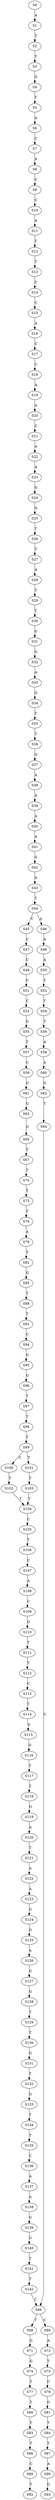 strict digraph  {
	S0 -> S1 [ label = A ];
	S1 -> S2 [ label = T ];
	S2 -> S3 [ label = T ];
	S3 -> S4 [ label = G ];
	S4 -> S5 [ label = T ];
	S5 -> S6 [ label = A ];
	S6 -> S7 [ label = C ];
	S7 -> S8 [ label = A ];
	S8 -> S9 [ label = C ];
	S9 -> S10 [ label = C ];
	S10 -> S11 [ label = A ];
	S11 -> S12 [ label = T ];
	S12 -> S13 [ label = T ];
	S13 -> S14 [ label = C ];
	S14 -> S15 [ label = C ];
	S15 -> S16 [ label = A ];
	S16 -> S17 [ label = C ];
	S17 -> S18 [ label = C ];
	S18 -> S19 [ label = A ];
	S19 -> S20 [ label = A ];
	S20 -> S21 [ label = C ];
	S21 -> S22 [ label = A ];
	S22 -> S23 [ label = A ];
	S23 -> S24 [ label = G ];
	S24 -> S25 [ label = G ];
	S25 -> S26 [ label = T ];
	S26 -> S27 [ label = T ];
	S27 -> S28 [ label = A ];
	S28 -> S29 [ label = T ];
	S29 -> S30 [ label = T ];
	S30 -> S31 [ label = G ];
	S31 -> S32 [ label = G ];
	S32 -> S33 [ label = A ];
	S33 -> S34 [ label = G ];
	S34 -> S35 [ label = T ];
	S35 -> S36 [ label = T ];
	S36 -> S37 [ label = G ];
	S37 -> S38 [ label = A ];
	S38 -> S39 [ label = A ];
	S39 -> S40 [ label = A ];
	S40 -> S41 [ label = A ];
	S41 -> S42 [ label = G ];
	S42 -> S43 [ label = A ];
	S43 -> S44 [ label = T ];
	S44 -> S45 [ label = C ];
	S44 -> S46 [ label = A ];
	S45 -> S47 [ label = C ];
	S46 -> S48 [ label = A ];
	S47 -> S49 [ label = C ];
	S48 -> S50 [ label = A ];
	S49 -> S51 [ label = C ];
	S50 -> S52 [ label = T ];
	S51 -> S53 [ label = C ];
	S52 -> S54 [ label = T ];
	S53 -> S55 [ label = G ];
	S54 -> S56 [ label = T ];
	S55 -> S57 [ label = T ];
	S56 -> S58 [ label = A ];
	S57 -> S59 [ label = C ];
	S58 -> S60 [ label = A ];
	S59 -> S61 [ label = G ];
	S60 -> S62 [ label = G ];
	S61 -> S63 [ label = G ];
	S62 -> S64 [ label = T ];
	S63 -> S65 [ label = G ];
	S64 -> S66 [ label = C ];
	S65 -> S67 [ label = T ];
	S66 -> S68 [ label = T ];
	S66 -> S69 [ label = C ];
	S67 -> S70 [ label = T ];
	S68 -> S71 [ label = G ];
	S69 -> S72 [ label = A ];
	S70 -> S73 [ label = T ];
	S71 -> S74 [ label = G ];
	S72 -> S75 [ label = T ];
	S73 -> S76 [ label = T ];
	S74 -> S77 [ label = T ];
	S75 -> S78 [ label = C ];
	S76 -> S79 [ label = A ];
	S77 -> S80 [ label = T ];
	S78 -> S81 [ label = G ];
	S79 -> S82 [ label = T ];
	S80 -> S83 [ label = T ];
	S81 -> S84 [ label = T ];
	S82 -> S85 [ label = G ];
	S83 -> S86 [ label = T ];
	S84 -> S87 [ label = T ];
	S85 -> S88 [ label = T ];
	S86 -> S89 [ label = C ];
	S87 -> S90 [ label = A ];
	S88 -> S91 [ label = T ];
	S89 -> S92 [ label = T ];
	S90 -> S93 [ label = G ];
	S91 -> S94 [ label = C ];
	S94 -> S95 [ label = G ];
	S95 -> S96 [ label = G ];
	S96 -> S97 [ label = T ];
	S97 -> S98 [ label = T ];
	S98 -> S99 [ label = T ];
	S99 -> S100 [ label = C ];
	S99 -> S101 [ label = T ];
	S100 -> S102 [ label = T ];
	S101 -> S103 [ label = T ];
	S102 -> S104 [ label = T ];
	S103 -> S104 [ label = T ];
	S104 -> S105 [ label = C ];
	S105 -> S106 [ label = T ];
	S106 -> S107 [ label = C ];
	S107 -> S108 [ label = A ];
	S108 -> S109 [ label = C ];
	S109 -> S110 [ label = G ];
	S110 -> S111 [ label = T ];
	S111 -> S112 [ label = T ];
	S112 -> S113 [ label = C ];
	S113 -> S114 [ label = T ];
	S114 -> S115 [ label = G ];
	S115 -> S116 [ label = G ];
	S116 -> S117 [ label = T ];
	S117 -> S118 [ label = T ];
	S118 -> S119 [ label = G ];
	S119 -> S120 [ label = A ];
	S120 -> S121 [ label = T ];
	S121 -> S122 [ label = A ];
	S122 -> S123 [ label = A ];
	S123 -> S124 [ label = G ];
	S124 -> S125 [ label = G ];
	S125 -> S126 [ label = A ];
	S126 -> S127 [ label = G ];
	S127 -> S128 [ label = G ];
	S128 -> S129 [ label = T ];
	S129 -> S130 [ label = T ];
	S130 -> S131 [ label = G ];
	S131 -> S132 [ label = T ];
	S132 -> S133 [ label = G ];
	S133 -> S134 [ label = T ];
	S134 -> S135 [ label = T ];
	S135 -> S136 [ label = C ];
	S136 -> S137 [ label = A ];
	S137 -> S138 [ label = A ];
	S138 -> S139 [ label = G ];
	S139 -> S140 [ label = G ];
	S140 -> S141 [ label = T ];
	S141 -> S142 [ label = T ];
	S142 -> S66 [ label = C ];
}
